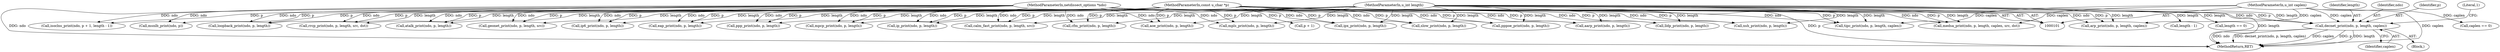 digraph "0_tcpdump_1dcd10aceabbc03bf571ea32b892c522cbe923de_1@pointer" {
"1000137" [label="(Call,decnet_print(ndo, p, length, caplen))"];
"1000102" [label="(MethodParameterIn,netdissect_options *ndo)"];
"1000104" [label="(MethodParameterIn,const u_char *p)"];
"1000105" [label="(MethodParameterIn,u_int length)"];
"1000106" [label="(MethodParameterIn,u_int caplen)"];
"1000303" [label="(Call,msnlb_print(ndo, p))"];
"1000105" [label="(MethodParameterIn,u_int length)"];
"1000129" [label="(Call,arp_print(ndo, p, length, caplen))"];
"1000112" [label="(Block,)"];
"1000104" [label="(MethodParameterIn,const u_char *p)"];
"1000171" [label="(Call,ipx_print(ndo, p, length))"];
"1000143" [label="(Literal,1)"];
"1000251" [label="(Call,slow_print(ndo, p, length))"];
"1000195" [label="(Call,p + 1)"];
"1000207" [label="(Call,pppoe_print(ndo, p, length))"];
"1000198" [label="(Call,length - 1)"];
"1000350" [label="(MethodReturn,RET)"];
"1000160" [label="(Call,aarp_print(ndo, p, length))"];
"1000266" [label="(Call,lldp_print(ndo, p, length))"];
"1000273" [label="(Call,nsh_print(ndo, p, length))"];
"1000280" [label="(Call,loopback_print(ndo, p, length))"];
"1000221" [label="(Call,rrcp_print(ndo, p, length, src, dst))"];
"1000180" [label="(Call,length == 0)"];
"1000153" [label="(Call,atalk_print(ndo, p, length))"];
"1000310" [label="(Call,geonet_print(ndo, p, length, src))"];
"1000141" [label="(Identifier,caplen)"];
"1000121" [label="(Call,ip6_print(ndo, p, length))"];
"1000214" [label="(Call,eap_print(ndo, p, length))"];
"1000183" [label="(Call,caplen == 0)"];
"1000137" [label="(Call,decnet_print(ndo, p, length, caplen))"];
"1000237" [label="(Call,ppp_print(ndo, p, length))"];
"1000244" [label="(Call,mpcp_print(ndo, p, length))"];
"1000140" [label="(Identifier,length)"];
"1000138" [label="(Identifier,ndo)"];
"1000102" [label="(MethodParameterIn,netdissect_options *ndo)"];
"1000295" [label="(Call,tipc_print(ndo, p, length, caplen))"];
"1000114" [label="(Call,ip_print(ndo, p, length))"];
"1000318" [label="(Call,calm_fast_print(ndo, p, length, src))"];
"1000333" [label="(Call,medsa_print(ndo, p, length, caplen, src, dst))"];
"1000259" [label="(Call,cfm_print(ndo, p, length))"];
"1000193" [label="(Call,isoclns_print(ndo, p + 1, length - 1))"];
"1000139" [label="(Identifier,p)"];
"1000106" [label="(MethodParameterIn,u_int caplen)"];
"1000326" [label="(Call,aoe_print(ndo, p, length))"];
"1000288" [label="(Call,mpls_print(ndo, p, length))"];
"1000137" -> "1000112"  [label="AST: "];
"1000137" -> "1000141"  [label="CFG: "];
"1000138" -> "1000137"  [label="AST: "];
"1000139" -> "1000137"  [label="AST: "];
"1000140" -> "1000137"  [label="AST: "];
"1000141" -> "1000137"  [label="AST: "];
"1000143" -> "1000137"  [label="CFG: "];
"1000137" -> "1000350"  [label="DDG: caplen"];
"1000137" -> "1000350"  [label="DDG: p"];
"1000137" -> "1000350"  [label="DDG: length"];
"1000137" -> "1000350"  [label="DDG: ndo"];
"1000137" -> "1000350"  [label="DDG: decnet_print(ndo, p, length, caplen)"];
"1000102" -> "1000137"  [label="DDG: ndo"];
"1000104" -> "1000137"  [label="DDG: p"];
"1000105" -> "1000137"  [label="DDG: length"];
"1000106" -> "1000137"  [label="DDG: caplen"];
"1000102" -> "1000101"  [label="AST: "];
"1000102" -> "1000350"  [label="DDG: ndo"];
"1000102" -> "1000114"  [label="DDG: ndo"];
"1000102" -> "1000121"  [label="DDG: ndo"];
"1000102" -> "1000129"  [label="DDG: ndo"];
"1000102" -> "1000153"  [label="DDG: ndo"];
"1000102" -> "1000160"  [label="DDG: ndo"];
"1000102" -> "1000171"  [label="DDG: ndo"];
"1000102" -> "1000193"  [label="DDG: ndo"];
"1000102" -> "1000207"  [label="DDG: ndo"];
"1000102" -> "1000214"  [label="DDG: ndo"];
"1000102" -> "1000221"  [label="DDG: ndo"];
"1000102" -> "1000237"  [label="DDG: ndo"];
"1000102" -> "1000244"  [label="DDG: ndo"];
"1000102" -> "1000251"  [label="DDG: ndo"];
"1000102" -> "1000259"  [label="DDG: ndo"];
"1000102" -> "1000266"  [label="DDG: ndo"];
"1000102" -> "1000273"  [label="DDG: ndo"];
"1000102" -> "1000280"  [label="DDG: ndo"];
"1000102" -> "1000288"  [label="DDG: ndo"];
"1000102" -> "1000295"  [label="DDG: ndo"];
"1000102" -> "1000303"  [label="DDG: ndo"];
"1000102" -> "1000310"  [label="DDG: ndo"];
"1000102" -> "1000318"  [label="DDG: ndo"];
"1000102" -> "1000326"  [label="DDG: ndo"];
"1000102" -> "1000333"  [label="DDG: ndo"];
"1000104" -> "1000101"  [label="AST: "];
"1000104" -> "1000350"  [label="DDG: p"];
"1000104" -> "1000114"  [label="DDG: p"];
"1000104" -> "1000121"  [label="DDG: p"];
"1000104" -> "1000129"  [label="DDG: p"];
"1000104" -> "1000153"  [label="DDG: p"];
"1000104" -> "1000160"  [label="DDG: p"];
"1000104" -> "1000171"  [label="DDG: p"];
"1000104" -> "1000193"  [label="DDG: p"];
"1000104" -> "1000195"  [label="DDG: p"];
"1000104" -> "1000207"  [label="DDG: p"];
"1000104" -> "1000214"  [label="DDG: p"];
"1000104" -> "1000221"  [label="DDG: p"];
"1000104" -> "1000237"  [label="DDG: p"];
"1000104" -> "1000244"  [label="DDG: p"];
"1000104" -> "1000251"  [label="DDG: p"];
"1000104" -> "1000259"  [label="DDG: p"];
"1000104" -> "1000266"  [label="DDG: p"];
"1000104" -> "1000273"  [label="DDG: p"];
"1000104" -> "1000280"  [label="DDG: p"];
"1000104" -> "1000288"  [label="DDG: p"];
"1000104" -> "1000295"  [label="DDG: p"];
"1000104" -> "1000303"  [label="DDG: p"];
"1000104" -> "1000310"  [label="DDG: p"];
"1000104" -> "1000318"  [label="DDG: p"];
"1000104" -> "1000326"  [label="DDG: p"];
"1000104" -> "1000333"  [label="DDG: p"];
"1000105" -> "1000101"  [label="AST: "];
"1000105" -> "1000350"  [label="DDG: length"];
"1000105" -> "1000114"  [label="DDG: length"];
"1000105" -> "1000121"  [label="DDG: length"];
"1000105" -> "1000129"  [label="DDG: length"];
"1000105" -> "1000153"  [label="DDG: length"];
"1000105" -> "1000160"  [label="DDG: length"];
"1000105" -> "1000171"  [label="DDG: length"];
"1000105" -> "1000180"  [label="DDG: length"];
"1000105" -> "1000198"  [label="DDG: length"];
"1000105" -> "1000207"  [label="DDG: length"];
"1000105" -> "1000214"  [label="DDG: length"];
"1000105" -> "1000221"  [label="DDG: length"];
"1000105" -> "1000237"  [label="DDG: length"];
"1000105" -> "1000244"  [label="DDG: length"];
"1000105" -> "1000251"  [label="DDG: length"];
"1000105" -> "1000259"  [label="DDG: length"];
"1000105" -> "1000266"  [label="DDG: length"];
"1000105" -> "1000273"  [label="DDG: length"];
"1000105" -> "1000280"  [label="DDG: length"];
"1000105" -> "1000288"  [label="DDG: length"];
"1000105" -> "1000295"  [label="DDG: length"];
"1000105" -> "1000310"  [label="DDG: length"];
"1000105" -> "1000318"  [label="DDG: length"];
"1000105" -> "1000326"  [label="DDG: length"];
"1000105" -> "1000333"  [label="DDG: length"];
"1000106" -> "1000101"  [label="AST: "];
"1000106" -> "1000350"  [label="DDG: caplen"];
"1000106" -> "1000129"  [label="DDG: caplen"];
"1000106" -> "1000183"  [label="DDG: caplen"];
"1000106" -> "1000295"  [label="DDG: caplen"];
"1000106" -> "1000333"  [label="DDG: caplen"];
}
